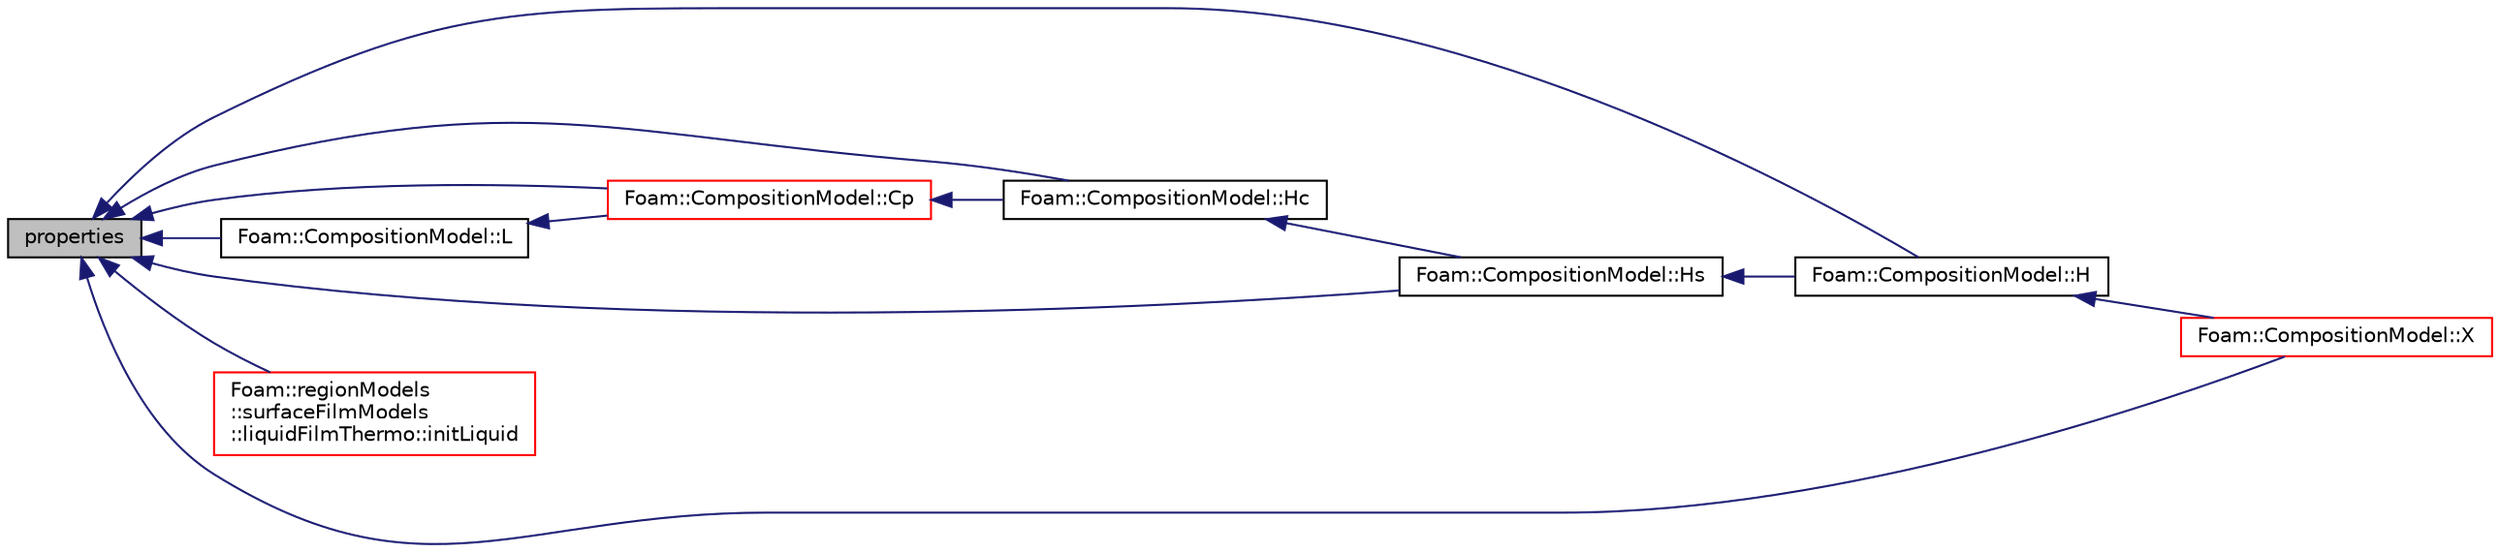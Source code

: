 digraph "properties"
{
  bgcolor="transparent";
  edge [fontname="Helvetica",fontsize="10",labelfontname="Helvetica",labelfontsize="10"];
  node [fontname="Helvetica",fontsize="10",shape=record];
  rankdir="LR";
  Node1 [label="properties",height=0.2,width=0.4,color="black", fillcolor="grey75", style="filled", fontcolor="black"];
  Node1 -> Node2 [dir="back",color="midnightblue",fontsize="10",style="solid",fontname="Helvetica"];
  Node2 [label="Foam::CompositionModel::Cp",height=0.2,width=0.4,color="red",URL="$a00334.html#a3063f4507c05978b5d0b2ac54b5438b1",tooltip="Return specific heat caoacity for the phase phaseI. "];
  Node2 -> Node3 [dir="back",color="midnightblue",fontsize="10",style="solid",fontname="Helvetica"];
  Node3 [label="Foam::CompositionModel::Hc",height=0.2,width=0.4,color="black",URL="$a00334.html#a7939e2549fcd9dfac390608313d89688",tooltip="Return chemical enthalpy for the phase phaseI. "];
  Node3 -> Node4 [dir="back",color="midnightblue",fontsize="10",style="solid",fontname="Helvetica"];
  Node4 [label="Foam::CompositionModel::Hs",height=0.2,width=0.4,color="black",URL="$a00334.html#a236b3c220fd5d0c2e3f2827e8fc9bc58",tooltip="Return sensible enthalpy for the phase phaseI. "];
  Node4 -> Node5 [dir="back",color="midnightblue",fontsize="10",style="solid",fontname="Helvetica"];
  Node5 [label="Foam::CompositionModel::H",height=0.2,width=0.4,color="black",URL="$a00334.html#a338a3d5a8c759d9c5263d7c2fa4053c7",tooltip="Return total enthalpy for the phase phaseI. "];
  Node5 -> Node6 [dir="back",color="midnightblue",fontsize="10",style="solid",fontname="Helvetica"];
  Node6 [label="Foam::CompositionModel::X",height=0.2,width=0.4,color="red",URL="$a00334.html#aac04a13759cd4bc6bef4b662e72212a0",tooltip="Return the list of phase phaseI volume fractions fractions. "];
  Node1 -> Node5 [dir="back",color="midnightblue",fontsize="10",style="solid",fontname="Helvetica"];
  Node1 -> Node3 [dir="back",color="midnightblue",fontsize="10",style="solid",fontname="Helvetica"];
  Node1 -> Node4 [dir="back",color="midnightblue",fontsize="10",style="solid",fontname="Helvetica"];
  Node1 -> Node7 [dir="back",color="midnightblue",fontsize="10",style="solid",fontname="Helvetica"];
  Node7 [label="Foam::regionModels\l::surfaceFilmModels\l::liquidFilmThermo::initLiquid",height=0.2,width=0.4,color="red",URL="$a01391.html#a5673e50c4f933c26fce60fdc3fb74323",tooltip="Initialise the liquid pointer. "];
  Node1 -> Node8 [dir="back",color="midnightblue",fontsize="10",style="solid",fontname="Helvetica"];
  Node8 [label="Foam::CompositionModel::L",height=0.2,width=0.4,color="black",URL="$a00334.html#a89477d77a3219cabd4fd09e9eea2e181",tooltip="Return latent heat for the phase phaseI. "];
  Node8 -> Node2 [dir="back",color="midnightblue",fontsize="10",style="solid",fontname="Helvetica"];
  Node1 -> Node6 [dir="back",color="midnightblue",fontsize="10",style="solid",fontname="Helvetica"];
}
